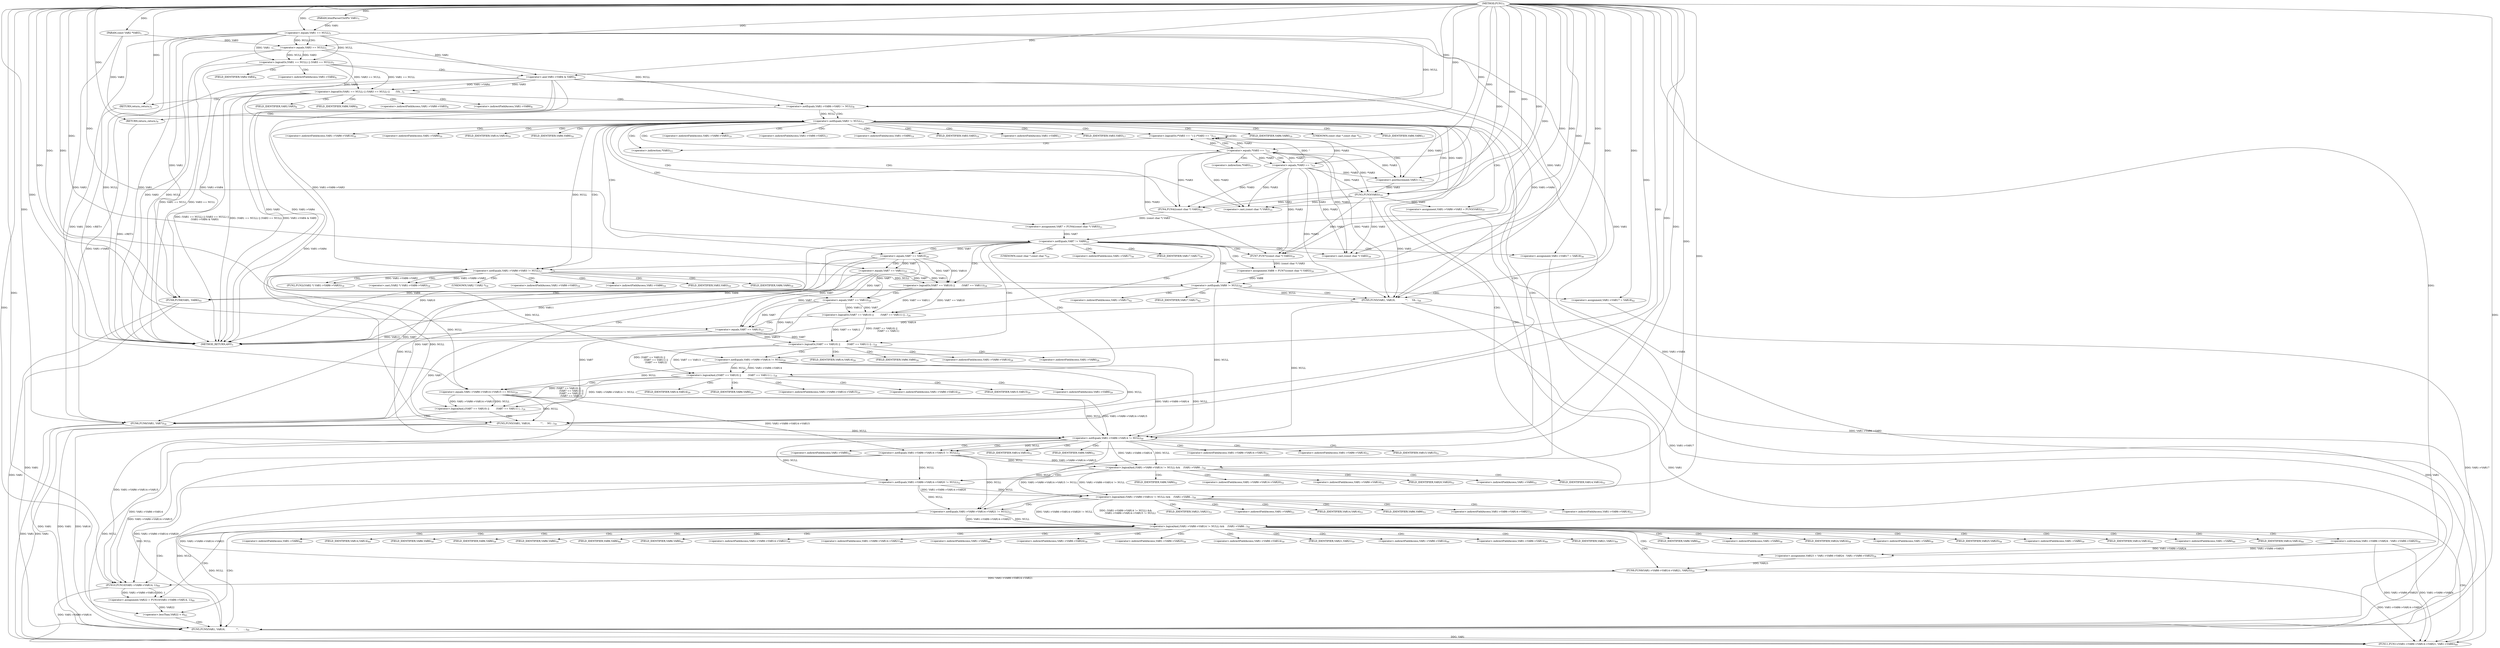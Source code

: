 digraph "FUN1" {  
"8" [label = <(METHOD,FUN1)<SUB>1</SUB>> ]
"267" [label = <(METHOD_RETURN,ANY)<SUB>1</SUB>> ]
"9" [label = <(PARAM,htmlParserCtxtPtr VAR1)<SUB>1</SUB>> ]
"10" [label = <(PARAM,const VAR2 *VAR3)<SUB>1</SUB>> ]
"13" [label = <(&lt;operator&gt;.logicalOr,(VAR1 == NULL) || (VAR3 == NULL) ||
        (VA...)<SUB>3</SUB>> ]
"29" [label = <(&lt;operator&gt;.notEquals,VAR1-&gt;VAR6-&gt;VAR3 != NULL)<SUB>8</SUB>> ]
"39" [label = <(&lt;operator&gt;.notEquals,VAR3 != NULL)<SUB>11</SUB>> ]
"27" [label = <(RETURN,return;,return;)<SUB>5</SUB>> ]
"37" [label = <(RETURN,return;,return;)<SUB>9</SUB>> ]
"74" [label = <(&lt;operator&gt;.assignment,VAR1-&gt;VAR6-&gt;VAR3 = FUN3(VAR3))<SUB>19</SUB>> ]
"82" [label = <(&lt;operator&gt;.assignment,VAR7 = FUN4((const char *) VAR3))<SUB>21</SUB>> ]
"14" [label = <(&lt;operator&gt;.logicalOr,(VAR1 == NULL) || (VAR3 == NULL))<SUB>3</SUB>> ]
"21" [label = <(&lt;operator&gt;.and,VAR1-&gt;VAR4 &amp; VAR5)<SUB>4</SUB>> ]
"46" [label = <(&lt;operator&gt;.logicalOr,(*VAR3 == '') || (*VAR3 == ''))<SUB>15</SUB>> ]
"55" [label = <(&lt;operator&gt;.postIncrement,VAR3++)<SUB>15</SUB>> ]
"58" [label = <(&lt;operator&gt;.notEquals,VAR1-&gt;VAR6-&gt;VAR3 != NULL)<SUB>17</SUB>> ]
"89" [label = <(&lt;operator&gt;.notEquals,VAR7 != VAR9)<SUB>23</SUB>> ]
"174" [label = <(&lt;operator&gt;.logicalAnd,(VAR1-&gt;VAR6-&gt;VAR14 != NULL) &amp;&amp;
	    (VAR1-&gt;VAR6...)<SUB>50</SUB>> ]
"15" [label = <(&lt;operator&gt;.equals,VAR1 == NULL)<SUB>3</SUB>> ]
"18" [label = <(&lt;operator&gt;.equals,VAR3 == NULL)<SUB>3</SUB>> ]
"66" [label = <(FUN2,FUN2((VAR2 *) VAR1-&gt;VAR6-&gt;VAR3))<SUB>18</SUB>> ]
"80" [label = <(FUN3,FUN3(VAR3))<SUB>19</SUB>> ]
"84" [label = <(FUN4,FUN4((const char *) VAR3))<SUB>21</SUB>> ]
"139" [label = <(&lt;operator&gt;.assignment,VAR1-&gt;VAR17 = VAR18)<SUB>36</SUB>> ]
"214" [label = <(&lt;operator&gt;.assignment,VAR23 = VAR1-&gt;VAR6-&gt;VAR24 - VAR1-&gt;VAR6-&gt;VAR25)<SUB>58</SUB>> ]
"227" [label = <(FUN9,FUN9(VAR1-&gt;VAR6-&gt;VAR14-&gt;VAR21, VAR23))<SUB>59</SUB>> ]
"236" [label = <(&lt;operator&gt;.assignment,VAR22 = FUN10(VAR1-&gt;VAR6-&gt;VAR14, 1))<SUB>60</SUB>> ]
"256" [label = <(FUN11,FUN11(VAR1-&gt;VAR6-&gt;VAR14-&gt;VAR21, VAR1-&gt;VAR6))<SUB>69</SUB>> ]
"47" [label = <(&lt;operator&gt;.equals,*VAR3 == '')<SUB>15</SUB>> ]
"51" [label = <(&lt;operator&gt;.equals,*VAR3 == '')<SUB>15</SUB>> ]
"85" [label = <(&lt;operator&gt;.cast,(const char *) VAR3)<SUB>21</SUB>> ]
"94" [label = <(&lt;operator&gt;.logicalAnd,((VAR7 == VAR10) ||
	         (VAR7 == VAR11) |...)<SUB>24</SUB>> ]
"146" [label = <(&lt;operator&gt;.assignment,VAR8 = FUN7((const char *) VAR3))<SUB>39</SUB>> ]
"175" [label = <(&lt;operator&gt;.logicalAnd,(VAR1-&gt;VAR6-&gt;VAR14 != NULL) &amp;&amp;
	    (VAR1-&gt;VAR6...)<SUB>50</SUB>> ]
"202" [label = <(&lt;operator&gt;.notEquals,VAR1-&gt;VAR6-&gt;VAR14-&gt;VAR21 != NULL)<SUB>53</SUB>> ]
"246" [label = <(&lt;operator&gt;.lessThan,VAR22 &lt; 0)<SUB>63</SUB>> ]
"67" [label = <(&lt;operator&gt;.cast,(VAR2 *) VAR1-&gt;VAR6-&gt;VAR3)<SUB>18</SUB>> ]
"128" [label = <(FUN5,FUN5(VAR1, VAR16,
		             &quot;&quot;,
			     NU...)<SUB>30</SUB>> ]
"153" [label = <(&lt;operator&gt;.notEquals,VAR8 != NULL)<SUB>40</SUB>> ]
"176" [label = <(&lt;operator&gt;.logicalAnd,(VAR1-&gt;VAR6-&gt;VAR14 != NULL) &amp;&amp;
	    (VAR1-&gt;VAR6...)<SUB>50</SUB>> ]
"193" [label = <(&lt;operator&gt;.notEquals,VAR1-&gt;VAR6-&gt;VAR14-&gt;VAR20 != NULL)<SUB>52</SUB>> ]
"216" [label = <(&lt;operator&gt;.subtraction,VAR1-&gt;VAR6-&gt;VAR24 - VAR1-&gt;VAR6-&gt;VAR25)<SUB>58</SUB>> ]
"238" [label = <(FUN10,FUN10(VAR1-&gt;VAR6-&gt;VAR14, 1))<SUB>60</SUB>> ]
"250" [label = <(FUN5,FUN5(VAR1, VAR16,
 		             &quot;&quot;,
 			     ...)<SUB>64</SUB>> ]
"95" [label = <(&lt;operator&gt;.logicalAnd,((VAR7 == VAR10) ||
	         (VAR7 == VAR11) |...)<SUB>24</SUB>> ]
"118" [label = <(&lt;operator&gt;.equals,VAR1-&gt;VAR6-&gt;VAR14-&gt;VAR15 == NULL)<SUB>29</SUB>> ]
"136" [label = <(FUN6,FUN6(VAR1, VAR7))<SUB>34</SUB>> ]
"148" [label = <(FUN7,FUN7((const char *) VAR3))<SUB>39</SUB>> ]
"157" [label = <(FUN8,FUN8(VAR1, VAR8))<SUB>41</SUB>> ]
"160" [label = <(&lt;operator&gt;.assignment,VAR1-&gt;VAR17 = VAR18)<SUB>42</SUB>> ]
"177" [label = <(&lt;operator&gt;.notEquals,VAR1-&gt;VAR6-&gt;VAR14 != NULL)<SUB>50</SUB>> ]
"184" [label = <(&lt;operator&gt;.notEquals,VAR1-&gt;VAR6-&gt;VAR14-&gt;VAR15 != NULL)<SUB>51</SUB>> ]
"96" [label = <(&lt;operator&gt;.logicalOr,(VAR7 == VAR10) ||
	         (VAR7 == VAR11) ||...)<SUB>24</SUB>> ]
"111" [label = <(&lt;operator&gt;.notEquals,VAR1-&gt;VAR6-&gt;VAR14 != NULL)<SUB>28</SUB>> ]
"149" [label = <(&lt;operator&gt;.cast,(const char *) VAR3)<SUB>39</SUB>> ]
"167" [label = <(FUN5,FUN5(VAR1, VAR19,
		             &quot;&quot;,
			     VA...)<SUB>44</SUB>> ]
"97" [label = <(&lt;operator&gt;.logicalOr,(VAR7 == VAR10) ||
	         (VAR7 == VAR11) ||...)<SUB>24</SUB>> ]
"108" [label = <(&lt;operator&gt;.equals,VAR7 == VAR13)<SUB>27</SUB>> ]
"98" [label = <(&lt;operator&gt;.logicalOr,(VAR7 == VAR10) ||
	         (VAR7 == VAR11))<SUB>24</SUB>> ]
"105" [label = <(&lt;operator&gt;.equals,VAR7 == VAR12)<SUB>26</SUB>> ]
"99" [label = <(&lt;operator&gt;.equals,VAR7 == VAR10)<SUB>24</SUB>> ]
"102" [label = <(&lt;operator&gt;.equals,VAR7 == VAR11)<SUB>25</SUB>> ]
"30" [label = <(&lt;operator&gt;.indirectFieldAccess,VAR1-&gt;VAR6-&gt;VAR3)<SUB>8</SUB>> ]
"22" [label = <(&lt;operator&gt;.indirectFieldAccess,VAR1-&gt;VAR4)<SUB>4</SUB>> ]
"31" [label = <(&lt;operator&gt;.indirectFieldAccess,VAR1-&gt;VAR6)<SUB>8</SUB>> ]
"34" [label = <(FIELD_IDENTIFIER,VAR3,VAR3)<SUB>8</SUB>> ]
"75" [label = <(&lt;operator&gt;.indirectFieldAccess,VAR1-&gt;VAR6-&gt;VAR3)<SUB>19</SUB>> ]
"24" [label = <(FIELD_IDENTIFIER,VAR4,VAR4)<SUB>4</SUB>> ]
"33" [label = <(FIELD_IDENTIFIER,VAR6,VAR6)<SUB>8</SUB>> ]
"59" [label = <(&lt;operator&gt;.indirectFieldAccess,VAR1-&gt;VAR6-&gt;VAR3)<SUB>17</SUB>> ]
"76" [label = <(&lt;operator&gt;.indirectFieldAccess,VAR1-&gt;VAR6)<SUB>19</SUB>> ]
"79" [label = <(FIELD_IDENTIFIER,VAR3,VAR3)<SUB>19</SUB>> ]
"48" [label = <(&lt;operator&gt;.indirection,*VAR3)<SUB>15</SUB>> ]
"52" [label = <(&lt;operator&gt;.indirection,*VAR3)<SUB>15</SUB>> ]
"60" [label = <(&lt;operator&gt;.indirectFieldAccess,VAR1-&gt;VAR6)<SUB>17</SUB>> ]
"63" [label = <(FIELD_IDENTIFIER,VAR3,VAR3)<SUB>17</SUB>> ]
"78" [label = <(FIELD_IDENTIFIER,VAR6,VAR6)<SUB>19</SUB>> ]
"86" [label = <(UNKNOWN,const char *,const char *)<SUB>21</SUB>> ]
"140" [label = <(&lt;operator&gt;.indirectFieldAccess,VAR1-&gt;VAR17)<SUB>36</SUB>> ]
"203" [label = <(&lt;operator&gt;.indirectFieldAccess,VAR1-&gt;VAR6-&gt;VAR14-&gt;VAR21)<SUB>53</SUB>> ]
"228" [label = <(&lt;operator&gt;.indirectFieldAccess,VAR1-&gt;VAR6-&gt;VAR14-&gt;VAR21)<SUB>59</SUB>> ]
"257" [label = <(&lt;operator&gt;.indirectFieldAccess,VAR1-&gt;VAR6-&gt;VAR14-&gt;VAR21)<SUB>69</SUB>> ]
"264" [label = <(&lt;operator&gt;.indirectFieldAccess,VAR1-&gt;VAR6)<SUB>69</SUB>> ]
"62" [label = <(FIELD_IDENTIFIER,VAR6,VAR6)<SUB>17</SUB>> ]
"68" [label = <(UNKNOWN,VAR2 *,VAR2 *)<SUB>18</SUB>> ]
"69" [label = <(&lt;operator&gt;.indirectFieldAccess,VAR1-&gt;VAR6-&gt;VAR3)<SUB>18</SUB>> ]
"142" [label = <(FIELD_IDENTIFIER,VAR17,VAR17)<SUB>36</SUB>> ]
"194" [label = <(&lt;operator&gt;.indirectFieldAccess,VAR1-&gt;VAR6-&gt;VAR14-&gt;VAR20)<SUB>52</SUB>> ]
"204" [label = <(&lt;operator&gt;.indirectFieldAccess,VAR1-&gt;VAR6-&gt;VAR14)<SUB>53</SUB>> ]
"209" [label = <(FIELD_IDENTIFIER,VAR21,VAR21)<SUB>53</SUB>> ]
"217" [label = <(&lt;operator&gt;.indirectFieldAccess,VAR1-&gt;VAR6-&gt;VAR24)<SUB>58</SUB>> ]
"222" [label = <(&lt;operator&gt;.indirectFieldAccess,VAR1-&gt;VAR6-&gt;VAR25)<SUB>58</SUB>> ]
"229" [label = <(&lt;operator&gt;.indirectFieldAccess,VAR1-&gt;VAR6-&gt;VAR14)<SUB>59</SUB>> ]
"234" [label = <(FIELD_IDENTIFIER,VAR21,VAR21)<SUB>59</SUB>> ]
"239" [label = <(&lt;operator&gt;.indirectFieldAccess,VAR1-&gt;VAR6-&gt;VAR14)<SUB>60</SUB>> ]
"258" [label = <(&lt;operator&gt;.indirectFieldAccess,VAR1-&gt;VAR6-&gt;VAR14)<SUB>69</SUB>> ]
"263" [label = <(FIELD_IDENTIFIER,VAR21,VAR21)<SUB>69</SUB>> ]
"266" [label = <(FIELD_IDENTIFIER,VAR6,VAR6)<SUB>69</SUB>> ]
"70" [label = <(&lt;operator&gt;.indirectFieldAccess,VAR1-&gt;VAR6)<SUB>18</SUB>> ]
"73" [label = <(FIELD_IDENTIFIER,VAR3,VAR3)<SUB>18</SUB>> ]
"119" [label = <(&lt;operator&gt;.indirectFieldAccess,VAR1-&gt;VAR6-&gt;VAR14-&gt;VAR15)<SUB>29</SUB>> ]
"178" [label = <(&lt;operator&gt;.indirectFieldAccess,VAR1-&gt;VAR6-&gt;VAR14)<SUB>50</SUB>> ]
"185" [label = <(&lt;operator&gt;.indirectFieldAccess,VAR1-&gt;VAR6-&gt;VAR14-&gt;VAR15)<SUB>51</SUB>> ]
"195" [label = <(&lt;operator&gt;.indirectFieldAccess,VAR1-&gt;VAR6-&gt;VAR14)<SUB>52</SUB>> ]
"200" [label = <(FIELD_IDENTIFIER,VAR20,VAR20)<SUB>52</SUB>> ]
"205" [label = <(&lt;operator&gt;.indirectFieldAccess,VAR1-&gt;VAR6)<SUB>53</SUB>> ]
"208" [label = <(FIELD_IDENTIFIER,VAR14,VAR14)<SUB>53</SUB>> ]
"218" [label = <(&lt;operator&gt;.indirectFieldAccess,VAR1-&gt;VAR6)<SUB>58</SUB>> ]
"221" [label = <(FIELD_IDENTIFIER,VAR24,VAR24)<SUB>58</SUB>> ]
"223" [label = <(&lt;operator&gt;.indirectFieldAccess,VAR1-&gt;VAR6)<SUB>58</SUB>> ]
"226" [label = <(FIELD_IDENTIFIER,VAR25,VAR25)<SUB>58</SUB>> ]
"230" [label = <(&lt;operator&gt;.indirectFieldAccess,VAR1-&gt;VAR6)<SUB>59</SUB>> ]
"233" [label = <(FIELD_IDENTIFIER,VAR14,VAR14)<SUB>59</SUB>> ]
"240" [label = <(&lt;operator&gt;.indirectFieldAccess,VAR1-&gt;VAR6)<SUB>60</SUB>> ]
"243" [label = <(FIELD_IDENTIFIER,VAR14,VAR14)<SUB>60</SUB>> ]
"259" [label = <(&lt;operator&gt;.indirectFieldAccess,VAR1-&gt;VAR6)<SUB>69</SUB>> ]
"262" [label = <(FIELD_IDENTIFIER,VAR14,VAR14)<SUB>69</SUB>> ]
"72" [label = <(FIELD_IDENTIFIER,VAR6,VAR6)<SUB>18</SUB>> ]
"112" [label = <(&lt;operator&gt;.indirectFieldAccess,VAR1-&gt;VAR6-&gt;VAR14)<SUB>28</SUB>> ]
"120" [label = <(&lt;operator&gt;.indirectFieldAccess,VAR1-&gt;VAR6-&gt;VAR14)<SUB>29</SUB>> ]
"125" [label = <(FIELD_IDENTIFIER,VAR15,VAR15)<SUB>29</SUB>> ]
"150" [label = <(UNKNOWN,const char *,const char *)<SUB>39</SUB>> ]
"161" [label = <(&lt;operator&gt;.indirectFieldAccess,VAR1-&gt;VAR17)<SUB>42</SUB>> ]
"179" [label = <(&lt;operator&gt;.indirectFieldAccess,VAR1-&gt;VAR6)<SUB>50</SUB>> ]
"182" [label = <(FIELD_IDENTIFIER,VAR14,VAR14)<SUB>50</SUB>> ]
"186" [label = <(&lt;operator&gt;.indirectFieldAccess,VAR1-&gt;VAR6-&gt;VAR14)<SUB>51</SUB>> ]
"191" [label = <(FIELD_IDENTIFIER,VAR15,VAR15)<SUB>51</SUB>> ]
"196" [label = <(&lt;operator&gt;.indirectFieldAccess,VAR1-&gt;VAR6)<SUB>52</SUB>> ]
"199" [label = <(FIELD_IDENTIFIER,VAR14,VAR14)<SUB>52</SUB>> ]
"207" [label = <(FIELD_IDENTIFIER,VAR6,VAR6)<SUB>53</SUB>> ]
"220" [label = <(FIELD_IDENTIFIER,VAR6,VAR6)<SUB>58</SUB>> ]
"225" [label = <(FIELD_IDENTIFIER,VAR6,VAR6)<SUB>58</SUB>> ]
"232" [label = <(FIELD_IDENTIFIER,VAR6,VAR6)<SUB>59</SUB>> ]
"242" [label = <(FIELD_IDENTIFIER,VAR6,VAR6)<SUB>60</SUB>> ]
"261" [label = <(FIELD_IDENTIFIER,VAR6,VAR6)<SUB>69</SUB>> ]
"113" [label = <(&lt;operator&gt;.indirectFieldAccess,VAR1-&gt;VAR6)<SUB>28</SUB>> ]
"116" [label = <(FIELD_IDENTIFIER,VAR14,VAR14)<SUB>28</SUB>> ]
"121" [label = <(&lt;operator&gt;.indirectFieldAccess,VAR1-&gt;VAR6)<SUB>29</SUB>> ]
"124" [label = <(FIELD_IDENTIFIER,VAR14,VAR14)<SUB>29</SUB>> ]
"163" [label = <(FIELD_IDENTIFIER,VAR17,VAR17)<SUB>42</SUB>> ]
"181" [label = <(FIELD_IDENTIFIER,VAR6,VAR6)<SUB>50</SUB>> ]
"187" [label = <(&lt;operator&gt;.indirectFieldAccess,VAR1-&gt;VAR6)<SUB>51</SUB>> ]
"190" [label = <(FIELD_IDENTIFIER,VAR14,VAR14)<SUB>51</SUB>> ]
"198" [label = <(FIELD_IDENTIFIER,VAR6,VAR6)<SUB>52</SUB>> ]
"115" [label = <(FIELD_IDENTIFIER,VAR6,VAR6)<SUB>28</SUB>> ]
"123" [label = <(FIELD_IDENTIFIER,VAR6,VAR6)<SUB>29</SUB>> ]
"189" [label = <(FIELD_IDENTIFIER,VAR6,VAR6)<SUB>51</SUB>> ]
  "37" -> "267"  [ label = "DDG: &lt;RET&gt;"] 
  "27" -> "267"  [ label = "DDG: &lt;RET&gt;"] 
  "10" -> "267"  [ label = "DDG: VAR3"] 
  "15" -> "267"  [ label = "DDG: VAR1"] 
  "15" -> "267"  [ label = "DDG: NULL"] 
  "14" -> "267"  [ label = "DDG: VAR1 == NULL"] 
  "18" -> "267"  [ label = "DDG: VAR3"] 
  "18" -> "267"  [ label = "DDG: NULL"] 
  "14" -> "267"  [ label = "DDG: VAR3 == NULL"] 
  "13" -> "267"  [ label = "DDG: (VAR1 == NULL) || (VAR3 == NULL)"] 
  "21" -> "267"  [ label = "DDG: VAR1-&gt;VAR4"] 
  "13" -> "267"  [ label = "DDG: VAR1-&gt;VAR4 &amp; VAR5"] 
  "13" -> "267"  [ label = "DDG: (VAR1 == NULL) || (VAR3 == NULL) ||
        (VAR1-&gt;VAR4 &amp; VAR5)"] 
  "102" -> "267"  [ label = "DDG: VAR11"] 
  "105" -> "267"  [ label = "DDG: VAR12"] 
  "167" -> "267"  [ label = "DDG: VAR19"] 
  "108" -> "267"  [ label = "DDG: VAR13"] 
  "21" -> "267"  [ label = "DDG: VAR5"] 
  "99" -> "267"  [ label = "DDG: VAR10"] 
  "89" -> "267"  [ label = "DDG: VAR9"] 
  "8" -> "9"  [ label = "DDG: "] 
  "8" -> "10"  [ label = "DDG: "] 
  "14" -> "13"  [ label = "DDG: VAR1 == NULL"] 
  "14" -> "13"  [ label = "DDG: VAR3 == NULL"] 
  "21" -> "13"  [ label = "DDG: VAR1-&gt;VAR4"] 
  "21" -> "13"  [ label = "DDG: VAR5"] 
  "8" -> "27"  [ label = "DDG: "] 
  "15" -> "29"  [ label = "DDG: NULL"] 
  "18" -> "29"  [ label = "DDG: NULL"] 
  "8" -> "29"  [ label = "DDG: "] 
  "8" -> "37"  [ label = "DDG: "] 
  "10" -> "39"  [ label = "DDG: VAR3"] 
  "18" -> "39"  [ label = "DDG: VAR3"] 
  "8" -> "39"  [ label = "DDG: "] 
  "29" -> "39"  [ label = "DDG: NULL"] 
  "80" -> "74"  [ label = "DDG: VAR3"] 
  "84" -> "82"  [ label = "DDG: (const char *) VAR3"] 
  "15" -> "14"  [ label = "DDG: VAR1"] 
  "15" -> "14"  [ label = "DDG: NULL"] 
  "18" -> "14"  [ label = "DDG: VAR3"] 
  "18" -> "14"  [ label = "DDG: NULL"] 
  "15" -> "21"  [ label = "DDG: VAR1"] 
  "8" -> "21"  [ label = "DDG: "] 
  "9" -> "15"  [ label = "DDG: VAR1"] 
  "8" -> "15"  [ label = "DDG: "] 
  "10" -> "18"  [ label = "DDG: VAR3"] 
  "8" -> "18"  [ label = "DDG: "] 
  "15" -> "18"  [ label = "DDG: NULL"] 
  "47" -> "46"  [ label = "DDG: *VAR3"] 
  "47" -> "46"  [ label = "DDG: ''"] 
  "51" -> "46"  [ label = "DDG: *VAR3"] 
  "51" -> "46"  [ label = "DDG: ''"] 
  "39" -> "55"  [ label = "DDG: VAR3"] 
  "47" -> "55"  [ label = "DDG: *VAR3"] 
  "51" -> "55"  [ label = "DDG: *VAR3"] 
  "8" -> "55"  [ label = "DDG: "] 
  "29" -> "58"  [ label = "DDG: VAR1-&gt;VAR6-&gt;VAR3"] 
  "39" -> "58"  [ label = "DDG: NULL"] 
  "8" -> "58"  [ label = "DDG: "] 
  "39" -> "80"  [ label = "DDG: VAR3"] 
  "47" -> "80"  [ label = "DDG: *VAR3"] 
  "51" -> "80"  [ label = "DDG: *VAR3"] 
  "55" -> "80"  [ label = "DDG: VAR3"] 
  "8" -> "80"  [ label = "DDG: "] 
  "47" -> "84"  [ label = "DDG: *VAR3"] 
  "51" -> "84"  [ label = "DDG: *VAR3"] 
  "80" -> "84"  [ label = "DDG: VAR3"] 
  "8" -> "84"  [ label = "DDG: "] 
  "82" -> "89"  [ label = "DDG: VAR7"] 
  "8" -> "89"  [ label = "DDG: "] 
  "8" -> "139"  [ label = "DDG: "] 
  "175" -> "174"  [ label = "DDG: (VAR1-&gt;VAR6-&gt;VAR14 != NULL) &amp;&amp;
	    (VAR1-&gt;VAR6-&gt;VAR14-&gt;VAR15 != NULL)"] 
  "175" -> "174"  [ label = "DDG: VAR1-&gt;VAR6-&gt;VAR14-&gt;VAR20 != NULL"] 
  "202" -> "174"  [ label = "DDG: VAR1-&gt;VAR6-&gt;VAR14-&gt;VAR21"] 
  "202" -> "174"  [ label = "DDG: NULL"] 
  "216" -> "214"  [ label = "DDG: VAR1-&gt;VAR6-&gt;VAR24"] 
  "216" -> "214"  [ label = "DDG: VAR1-&gt;VAR6-&gt;VAR25"] 
  "238" -> "236"  [ label = "DDG: VAR1-&gt;VAR6-&gt;VAR14"] 
  "238" -> "236"  [ label = "DDG: 1"] 
  "51" -> "47"  [ label = "DDG: *VAR3"] 
  "8" -> "47"  [ label = "DDG: "] 
  "47" -> "51"  [ label = "DDG: *VAR3"] 
  "8" -> "51"  [ label = "DDG: "] 
  "58" -> "66"  [ label = "DDG: VAR1-&gt;VAR6-&gt;VAR3"] 
  "47" -> "85"  [ label = "DDG: *VAR3"] 
  "51" -> "85"  [ label = "DDG: *VAR3"] 
  "80" -> "85"  [ label = "DDG: VAR3"] 
  "8" -> "85"  [ label = "DDG: "] 
  "148" -> "146"  [ label = "DDG: (const char *) VAR3"] 
  "176" -> "175"  [ label = "DDG: VAR1-&gt;VAR6-&gt;VAR14 != NULL"] 
  "176" -> "175"  [ label = "DDG: VAR1-&gt;VAR6-&gt;VAR14-&gt;VAR15 != NULL"] 
  "193" -> "175"  [ label = "DDG: VAR1-&gt;VAR6-&gt;VAR14-&gt;VAR20"] 
  "193" -> "175"  [ label = "DDG: NULL"] 
  "177" -> "202"  [ label = "DDG: NULL"] 
  "184" -> "202"  [ label = "DDG: NULL"] 
  "193" -> "202"  [ label = "DDG: NULL"] 
  "8" -> "202"  [ label = "DDG: "] 
  "202" -> "227"  [ label = "DDG: VAR1-&gt;VAR6-&gt;VAR14-&gt;VAR21"] 
  "214" -> "227"  [ label = "DDG: VAR23"] 
  "8" -> "227"  [ label = "DDG: "] 
  "227" -> "256"  [ label = "DDG: VAR1-&gt;VAR6-&gt;VAR14-&gt;VAR21"] 
  "74" -> "256"  [ label = "DDG: VAR1-&gt;VAR6-&gt;VAR3"] 
  "167" -> "256"  [ label = "DDG: VAR1"] 
  "157" -> "256"  [ label = "DDG: VAR1"] 
  "136" -> "256"  [ label = "DDG: VAR1"] 
  "128" -> "256"  [ label = "DDG: VAR1"] 
  "216" -> "256"  [ label = "DDG: VAR1-&gt;VAR6-&gt;VAR24"] 
  "216" -> "256"  [ label = "DDG: VAR1-&gt;VAR6-&gt;VAR25"] 
  "238" -> "256"  [ label = "DDG: VAR1-&gt;VAR6-&gt;VAR14"] 
  "250" -> "256"  [ label = "DDG: VAR1"] 
  "58" -> "67"  [ label = "DDG: VAR1-&gt;VAR6-&gt;VAR3"] 
  "95" -> "94"  [ label = "DDG: (VAR7 == VAR10) ||
	         (VAR7 == VAR11) ||
		 (VAR7 == VAR12) ||
		 (VAR7 == VAR13)"] 
  "95" -> "94"  [ label = "DDG: VAR1-&gt;VAR6-&gt;VAR14 != NULL"] 
  "118" -> "94"  [ label = "DDG: VAR1-&gt;VAR6-&gt;VAR14-&gt;VAR15"] 
  "118" -> "94"  [ label = "DDG: NULL"] 
  "177" -> "176"  [ label = "DDG: VAR1-&gt;VAR6-&gt;VAR14"] 
  "177" -> "176"  [ label = "DDG: NULL"] 
  "184" -> "176"  [ label = "DDG: VAR1-&gt;VAR6-&gt;VAR14-&gt;VAR15"] 
  "184" -> "176"  [ label = "DDG: NULL"] 
  "177" -> "193"  [ label = "DDG: NULL"] 
  "184" -> "193"  [ label = "DDG: NULL"] 
  "8" -> "193"  [ label = "DDG: "] 
  "118" -> "238"  [ label = "DDG: VAR1-&gt;VAR6-&gt;VAR14-&gt;VAR15"] 
  "177" -> "238"  [ label = "DDG: VAR1-&gt;VAR6-&gt;VAR14"] 
  "184" -> "238"  [ label = "DDG: VAR1-&gt;VAR6-&gt;VAR14-&gt;VAR15"] 
  "193" -> "238"  [ label = "DDG: VAR1-&gt;VAR6-&gt;VAR14-&gt;VAR20"] 
  "227" -> "238"  [ label = "DDG: VAR1-&gt;VAR6-&gt;VAR14-&gt;VAR21"] 
  "8" -> "238"  [ label = "DDG: "] 
  "236" -> "246"  [ label = "DDG: VAR22"] 
  "8" -> "246"  [ label = "DDG: "] 
  "96" -> "95"  [ label = "DDG: (VAR7 == VAR10) ||
	         (VAR7 == VAR11) ||
		 (VAR7 == VAR12)"] 
  "96" -> "95"  [ label = "DDG: VAR7 == VAR13"] 
  "111" -> "95"  [ label = "DDG: VAR1-&gt;VAR6-&gt;VAR14"] 
  "111" -> "95"  [ label = "DDG: NULL"] 
  "58" -> "118"  [ label = "DDG: NULL"] 
  "111" -> "118"  [ label = "DDG: NULL"] 
  "8" -> "118"  [ label = "DDG: "] 
  "15" -> "128"  [ label = "DDG: VAR1"] 
  "21" -> "128"  [ label = "DDG: VAR1-&gt;VAR4"] 
  "8" -> "128"  [ label = "DDG: "] 
  "58" -> "128"  [ label = "DDG: NULL"] 
  "111" -> "128"  [ label = "DDG: NULL"] 
  "118" -> "128"  [ label = "DDG: NULL"] 
  "47" -> "148"  [ label = "DDG: *VAR3"] 
  "51" -> "148"  [ label = "DDG: *VAR3"] 
  "8" -> "148"  [ label = "DDG: "] 
  "80" -> "148"  [ label = "DDG: VAR3"] 
  "146" -> "153"  [ label = "DDG: VAR8"] 
  "8" -> "153"  [ label = "DDG: "] 
  "58" -> "153"  [ label = "DDG: NULL"] 
  "8" -> "160"  [ label = "DDG: "] 
  "111" -> "177"  [ label = "DDG: VAR1-&gt;VAR6-&gt;VAR14"] 
  "118" -> "177"  [ label = "DDG: VAR1-&gt;VAR6-&gt;VAR14-&gt;VAR15"] 
  "58" -> "177"  [ label = "DDG: NULL"] 
  "153" -> "177"  [ label = "DDG: NULL"] 
  "167" -> "177"  [ label = "DDG: NULL"] 
  "111" -> "177"  [ label = "DDG: NULL"] 
  "118" -> "177"  [ label = "DDG: NULL"] 
  "128" -> "177"  [ label = "DDG: NULL"] 
  "8" -> "177"  [ label = "DDG: "] 
  "118" -> "184"  [ label = "DDG: VAR1-&gt;VAR6-&gt;VAR14-&gt;VAR15"] 
  "177" -> "184"  [ label = "DDG: NULL"] 
  "8" -> "184"  [ label = "DDG: "] 
  "21" -> "250"  [ label = "DDG: VAR1-&gt;VAR4"] 
  "167" -> "250"  [ label = "DDG: VAR1"] 
  "157" -> "250"  [ label = "DDG: VAR1"] 
  "160" -> "250"  [ label = "DDG: VAR1-&gt;VAR17"] 
  "136" -> "250"  [ label = "DDG: VAR1"] 
  "128" -> "250"  [ label = "DDG: VAR1"] 
  "139" -> "250"  [ label = "DDG: VAR1-&gt;VAR17"] 
  "8" -> "250"  [ label = "DDG: "] 
  "128" -> "250"  [ label = "DDG: VAR16"] 
  "177" -> "250"  [ label = "DDG: NULL"] 
  "184" -> "250"  [ label = "DDG: NULL"] 
  "193" -> "250"  [ label = "DDG: NULL"] 
  "202" -> "250"  [ label = "DDG: NULL"] 
  "97" -> "96"  [ label = "DDG: (VAR7 == VAR10) ||
	         (VAR7 == VAR11)"] 
  "97" -> "96"  [ label = "DDG: VAR7 == VAR12"] 
  "108" -> "96"  [ label = "DDG: VAR7"] 
  "108" -> "96"  [ label = "DDG: VAR13"] 
  "58" -> "111"  [ label = "DDG: NULL"] 
  "8" -> "111"  [ label = "DDG: "] 
  "15" -> "136"  [ label = "DDG: VAR1"] 
  "21" -> "136"  [ label = "DDG: VAR1-&gt;VAR4"] 
  "8" -> "136"  [ label = "DDG: "] 
  "99" -> "136"  [ label = "DDG: VAR7"] 
  "102" -> "136"  [ label = "DDG: VAR7"] 
  "105" -> "136"  [ label = "DDG: VAR7"] 
  "108" -> "136"  [ label = "DDG: VAR7"] 
  "47" -> "149"  [ label = "DDG: *VAR3"] 
  "51" -> "149"  [ label = "DDG: *VAR3"] 
  "8" -> "149"  [ label = "DDG: "] 
  "80" -> "149"  [ label = "DDG: VAR3"] 
  "15" -> "157"  [ label = "DDG: VAR1"] 
  "21" -> "157"  [ label = "DDG: VAR1-&gt;VAR4"] 
  "8" -> "157"  [ label = "DDG: "] 
  "153" -> "157"  [ label = "DDG: VAR8"] 
  "98" -> "97"  [ label = "DDG: VAR7 == VAR10"] 
  "98" -> "97"  [ label = "DDG: VAR7 == VAR11"] 
  "105" -> "97"  [ label = "DDG: VAR7"] 
  "105" -> "97"  [ label = "DDG: VAR12"] 
  "99" -> "108"  [ label = "DDG: VAR7"] 
  "102" -> "108"  [ label = "DDG: VAR7"] 
  "105" -> "108"  [ label = "DDG: VAR7"] 
  "8" -> "108"  [ label = "DDG: "] 
  "15" -> "167"  [ label = "DDG: VAR1"] 
  "21" -> "167"  [ label = "DDG: VAR1-&gt;VAR4"] 
  "8" -> "167"  [ label = "DDG: "] 
  "47" -> "167"  [ label = "DDG: *VAR3"] 
  "51" -> "167"  [ label = "DDG: *VAR3"] 
  "80" -> "167"  [ label = "DDG: VAR3"] 
  "153" -> "167"  [ label = "DDG: NULL"] 
  "99" -> "98"  [ label = "DDG: VAR7"] 
  "99" -> "98"  [ label = "DDG: VAR10"] 
  "102" -> "98"  [ label = "DDG: VAR7"] 
  "102" -> "98"  [ label = "DDG: VAR11"] 
  "99" -> "105"  [ label = "DDG: VAR7"] 
  "102" -> "105"  [ label = "DDG: VAR7"] 
  "8" -> "105"  [ label = "DDG: "] 
  "89" -> "99"  [ label = "DDG: VAR7"] 
  "8" -> "99"  [ label = "DDG: "] 
  "99" -> "102"  [ label = "DDG: VAR7"] 
  "8" -> "102"  [ label = "DDG: "] 
  "13" -> "30"  [ label = "CDG: "] 
  "13" -> "34"  [ label = "CDG: "] 
  "13" -> "27"  [ label = "CDG: "] 
  "13" -> "29"  [ label = "CDG: "] 
  "13" -> "33"  [ label = "CDG: "] 
  "13" -> "31"  [ label = "CDG: "] 
  "29" -> "39"  [ label = "CDG: "] 
  "29" -> "37"  [ label = "CDG: "] 
  "39" -> "60"  [ label = "CDG: "] 
  "39" -> "84"  [ label = "CDG: "] 
  "39" -> "74"  [ label = "CDG: "] 
  "39" -> "76"  [ label = "CDG: "] 
  "39" -> "59"  [ label = "CDG: "] 
  "39" -> "181"  [ label = "CDG: "] 
  "39" -> "80"  [ label = "CDG: "] 
  "39" -> "174"  [ label = "CDG: "] 
  "39" -> "182"  [ label = "CDG: "] 
  "39" -> "86"  [ label = "CDG: "] 
  "39" -> "48"  [ label = "CDG: "] 
  "39" -> "176"  [ label = "CDG: "] 
  "39" -> "177"  [ label = "CDG: "] 
  "39" -> "75"  [ label = "CDG: "] 
  "39" -> "85"  [ label = "CDG: "] 
  "39" -> "179"  [ label = "CDG: "] 
  "39" -> "178"  [ label = "CDG: "] 
  "39" -> "79"  [ label = "CDG: "] 
  "39" -> "58"  [ label = "CDG: "] 
  "39" -> "47"  [ label = "CDG: "] 
  "39" -> "89"  [ label = "CDG: "] 
  "39" -> "46"  [ label = "CDG: "] 
  "39" -> "82"  [ label = "CDG: "] 
  "39" -> "63"  [ label = "CDG: "] 
  "39" -> "175"  [ label = "CDG: "] 
  "39" -> "78"  [ label = "CDG: "] 
  "39" -> "62"  [ label = "CDG: "] 
  "14" -> "21"  [ label = "CDG: "] 
  "14" -> "24"  [ label = "CDG: "] 
  "14" -> "22"  [ label = "CDG: "] 
  "15" -> "18"  [ label = "CDG: "] 
  "46" -> "48"  [ label = "CDG: "] 
  "46" -> "55"  [ label = "CDG: "] 
  "46" -> "47"  [ label = "CDG: "] 
  "46" -> "46"  [ label = "CDG: "] 
  "58" -> "68"  [ label = "CDG: "] 
  "58" -> "70"  [ label = "CDG: "] 
  "58" -> "66"  [ label = "CDG: "] 
  "58" -> "72"  [ label = "CDG: "] 
  "58" -> "73"  [ label = "CDG: "] 
  "58" -> "69"  [ label = "CDG: "] 
  "58" -> "67"  [ label = "CDG: "] 
  "89" -> "146"  [ label = "CDG: "] 
  "89" -> "150"  [ label = "CDG: "] 
  "89" -> "95"  [ label = "CDG: "] 
  "89" -> "148"  [ label = "CDG: "] 
  "89" -> "140"  [ label = "CDG: "] 
  "89" -> "94"  [ label = "CDG: "] 
  "89" -> "96"  [ label = "CDG: "] 
  "89" -> "98"  [ label = "CDG: "] 
  "89" -> "149"  [ label = "CDG: "] 
  "89" -> "153"  [ label = "CDG: "] 
  "89" -> "97"  [ label = "CDG: "] 
  "89" -> "139"  [ label = "CDG: "] 
  "89" -> "99"  [ label = "CDG: "] 
  "89" -> "142"  [ label = "CDG: "] 
  "174" -> "214"  [ label = "CDG: "] 
  "174" -> "230"  [ label = "CDG: "] 
  "174" -> "240"  [ label = "CDG: "] 
  "174" -> "226"  [ label = "CDG: "] 
  "174" -> "243"  [ label = "CDG: "] 
  "174" -> "256"  [ label = "CDG: "] 
  "174" -> "228"  [ label = "CDG: "] 
  "174" -> "262"  [ label = "CDG: "] 
  "174" -> "264"  [ label = "CDG: "] 
  "174" -> "242"  [ label = "CDG: "] 
  "174" -> "238"  [ label = "CDG: "] 
  "174" -> "258"  [ label = "CDG: "] 
  "174" -> "236"  [ label = "CDG: "] 
  "174" -> "217"  [ label = "CDG: "] 
  "174" -> "229"  [ label = "CDG: "] 
  "174" -> "216"  [ label = "CDG: "] 
  "174" -> "227"  [ label = "CDG: "] 
  "174" -> "222"  [ label = "CDG: "] 
  "174" -> "225"  [ label = "CDG: "] 
  "174" -> "257"  [ label = "CDG: "] 
  "174" -> "232"  [ label = "CDG: "] 
  "174" -> "261"  [ label = "CDG: "] 
  "174" -> "223"  [ label = "CDG: "] 
  "174" -> "259"  [ label = "CDG: "] 
  "174" -> "246"  [ label = "CDG: "] 
  "174" -> "221"  [ label = "CDG: "] 
  "174" -> "233"  [ label = "CDG: "] 
  "174" -> "239"  [ label = "CDG: "] 
  "174" -> "220"  [ label = "CDG: "] 
  "174" -> "234"  [ label = "CDG: "] 
  "174" -> "263"  [ label = "CDG: "] 
  "174" -> "218"  [ label = "CDG: "] 
  "174" -> "266"  [ label = "CDG: "] 
  "47" -> "52"  [ label = "CDG: "] 
  "47" -> "51"  [ label = "CDG: "] 
  "175" -> "209"  [ label = "CDG: "] 
  "175" -> "204"  [ label = "CDG: "] 
  "175" -> "208"  [ label = "CDG: "] 
  "175" -> "202"  [ label = "CDG: "] 
  "175" -> "207"  [ label = "CDG: "] 
  "175" -> "205"  [ label = "CDG: "] 
  "175" -> "203"  [ label = "CDG: "] 
  "94" -> "136"  [ label = "CDG: "] 
  "94" -> "128"  [ label = "CDG: "] 
  "176" -> "196"  [ label = "CDG: "] 
  "176" -> "195"  [ label = "CDG: "] 
  "176" -> "194"  [ label = "CDG: "] 
  "176" -> "200"  [ label = "CDG: "] 
  "176" -> "199"  [ label = "CDG: "] 
  "176" -> "198"  [ label = "CDG: "] 
  "176" -> "193"  [ label = "CDG: "] 
  "246" -> "250"  [ label = "CDG: "] 
  "95" -> "120"  [ label = "CDG: "] 
  "95" -> "118"  [ label = "CDG: "] 
  "95" -> "123"  [ label = "CDG: "] 
  "95" -> "119"  [ label = "CDG: "] 
  "95" -> "121"  [ label = "CDG: "] 
  "95" -> "124"  [ label = "CDG: "] 
  "95" -> "125"  [ label = "CDG: "] 
  "153" -> "167"  [ label = "CDG: "] 
  "153" -> "161"  [ label = "CDG: "] 
  "153" -> "163"  [ label = "CDG: "] 
  "153" -> "160"  [ label = "CDG: "] 
  "153" -> "157"  [ label = "CDG: "] 
  "177" -> "190"  [ label = "CDG: "] 
  "177" -> "184"  [ label = "CDG: "] 
  "177" -> "186"  [ label = "CDG: "] 
  "177" -> "185"  [ label = "CDG: "] 
  "177" -> "189"  [ label = "CDG: "] 
  "177" -> "191"  [ label = "CDG: "] 
  "177" -> "187"  [ label = "CDG: "] 
  "96" -> "112"  [ label = "CDG: "] 
  "96" -> "116"  [ label = "CDG: "] 
  "96" -> "115"  [ label = "CDG: "] 
  "96" -> "113"  [ label = "CDG: "] 
  "96" -> "111"  [ label = "CDG: "] 
  "97" -> "108"  [ label = "CDG: "] 
  "98" -> "105"  [ label = "CDG: "] 
  "99" -> "102"  [ label = "CDG: "] 
}
